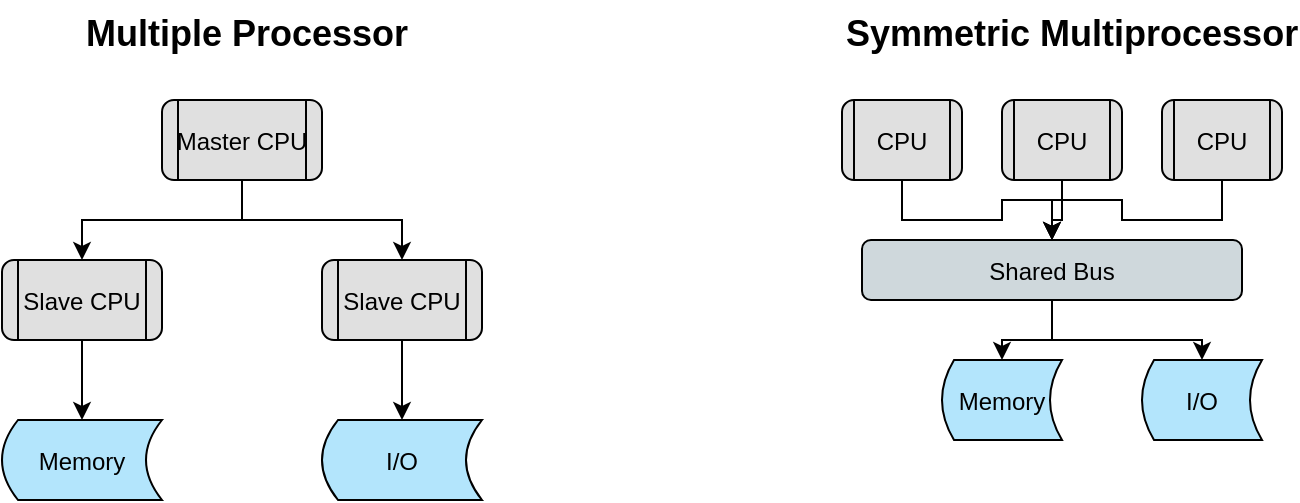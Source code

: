 <mxfile>
  <diagram name="Multiple and Symmetric Multiprocessor" id="diagram1">
    <mxGraphModel>
      <root>
        <mxCell id="0" />
        <mxCell id="1" parent="0" />

        <!-- Multiple Processor Section -->
        <mxCell id="2" value="Multiple Processor" style="text;html=1;fontSize=18;fontStyle=1;" vertex="1" parent="1">
          <mxGeometry x="140" y="20" width="160" height="30" as="geometry" />
        </mxCell>

        <mxCell id="3" value="Master CPU" style="shape=process;fillColor=#e0e0e0;strokeColor=#000000;rounded=1;" vertex="1" parent="1">
          <mxGeometry x="180" y="70" width="80" height="40" as="geometry" />
        </mxCell>

        <mxCell id="4" value="Slave CPU" style="shape=process;fillColor=#e0e0e0;strokeColor=#000000;rounded=1;" vertex="1" parent="1">
          <mxGeometry x="100" y="150" width="80" height="40" as="geometry" />
        </mxCell>

        <mxCell id="5" value="Slave CPU" style="shape=process;fillColor=#e0e0e0;strokeColor=#000000;rounded=1;" vertex="1" parent="1">
          <mxGeometry x="260" y="150" width="80" height="40" as="geometry" />
        </mxCell>

        <mxCell id="6" style="edgeStyle=orthogonalEdgeStyle;rounded=0;orthogonalLoop=1;jettySize=auto;html=1;" edge="1" parent="1" source="3" target="4">
          <mxGeometry relative="1" as="geometry" />
        </mxCell>

        <mxCell id="7" style="edgeStyle=orthogonalEdgeStyle;rounded=0;orthogonalLoop=1;jettySize=auto;html=1;" edge="1" parent="1" source="3" target="5">
          <mxGeometry relative="1" as="geometry" />
        </mxCell>

        <mxCell id="8" value="Memory" style="shape=dataStorage;fillColor=#b3e5fc;strokeColor=#000000;rounded=1;" vertex="1" parent="1">
          <mxGeometry x="100" y="230" width="80" height="40" as="geometry" />
        </mxCell>

        <mxCell id="9" value="I/O" style="shape=dataStorage;fillColor=#b3e5fc;strokeColor=#000000;rounded=1;" vertex="1" parent="1">
          <mxGeometry x="260" y="230" width="80" height="40" as="geometry" />
        </mxCell>

        <mxCell id="10" style="edgeStyle=orthogonalEdgeStyle;rounded=0;orthogonalLoop=1;jettySize=auto;html=1;" edge="1" parent="1" source="4" target="8">
          <mxGeometry relative="1" as="geometry" />
        </mxCell>

        <mxCell id="11" style="edgeStyle=orthogonalEdgeStyle;rounded=0;orthogonalLoop=1;jettySize=auto;html=1;" edge="1" parent="1" source="5" target="9">
          <mxGeometry relative="1" as="geometry" />
        </mxCell>

        <!-- Symmetric Multiprocessor Section -->
        <mxCell id="12" value="Symmetric Multiprocessor" style="text;html=1;fontSize=18;fontStyle=1;" vertex="1" parent="1">
          <mxGeometry x="520" y="20" width="220" height="30" as="geometry" />
        </mxCell>

        <mxCell id="13" value="CPU" style="shape=process;fillColor=#e0e0e0;strokeColor=#000000;rounded=1;" vertex="1" parent="1">
          <mxGeometry x="520" y="70" width="60" height="40" as="geometry" />
        </mxCell>

        <mxCell id="14" value="CPU" style="shape=process;fillColor=#e0e0e0;strokeColor=#000000;rounded=1;" vertex="1" parent="1">
          <mxGeometry x="600" y="70" width="60" height="40" as="geometry" />
        </mxCell>

        <mxCell id="15" value="CPU" style="shape=process;fillColor=#e0e0e0;strokeColor=#000000;rounded=1;" vertex="1" parent="1">
          <mxGeometry x="680" y="70" width="60" height="40" as="geometry" />
        </mxCell>

        <mxCell id="16" value="Shared Bus" style="shape=rectangle;fillColor=#cfd8dc;strokeColor=#000000;rounded=1;" vertex="1" parent="1">
          <mxGeometry x="530" y="140" width="190" height="30" as="geometry" />
        </mxCell>

        <mxCell id="17" style="edgeStyle=orthogonalEdgeStyle;rounded=0;orthogonalLoop=1;jettySize=auto;html=1;" edge="1" parent="1" source="13" target="16">
          <mxGeometry relative="1" as="geometry" />
        </mxCell>
        <mxCell id="18" style="edgeStyle=orthogonalEdgeStyle;rounded=0;orthogonalLoop=1;jettySize=auto;html=1;" edge="1" parent="1" source="14" target="16">
          <mxGeometry relative="1" as="geometry" />
        </mxCell>
        <mxCell id="19" style="edgeStyle=orthogonalEdgeStyle;rounded=0;orthogonalLoop=1;jettySize=auto;html=1;" edge="1" parent="1" source="15" target="16">
          <mxGeometry relative="1" as="geometry" />
        </mxCell>

        <mxCell id="20" value="Memory" style="shape=dataStorage;fillColor=#b3e5fc;strokeColor=#000000;rounded=1;" vertex="1" parent="1">
          <mxGeometry x="570" y="200" width="60" height="40" as="geometry" />
        </mxCell>

        <mxCell id="21" value="I/O" style="shape=dataStorage;fillColor=#b3e5fc;strokeColor=#000000;rounded=1;" vertex="1" parent="1">
          <mxGeometry x="670" y="200" width="60" height="40" as="geometry" />
        </mxCell>

        <mxCell id="22" style="edgeStyle=orthogonalEdgeStyle;rounded=0;orthogonalLoop=1;jettySize=auto;html=1;" edge="1" parent="1" source="16" target="20">
          <mxGeometry relative="1" as="geometry" />
        </mxCell>

        <mxCell id="23" style="edgeStyle=orthogonalEdgeStyle;rounded=0;orthogonalLoop=1;jettySize=auto;html=1;" edge="1" parent="1" source="16" target="21">
          <mxGeometry relative="1" as="geometry" />
        </mxCell>

      </root>
    </mxGraphModel>
  </diagram>
</mxfile>
